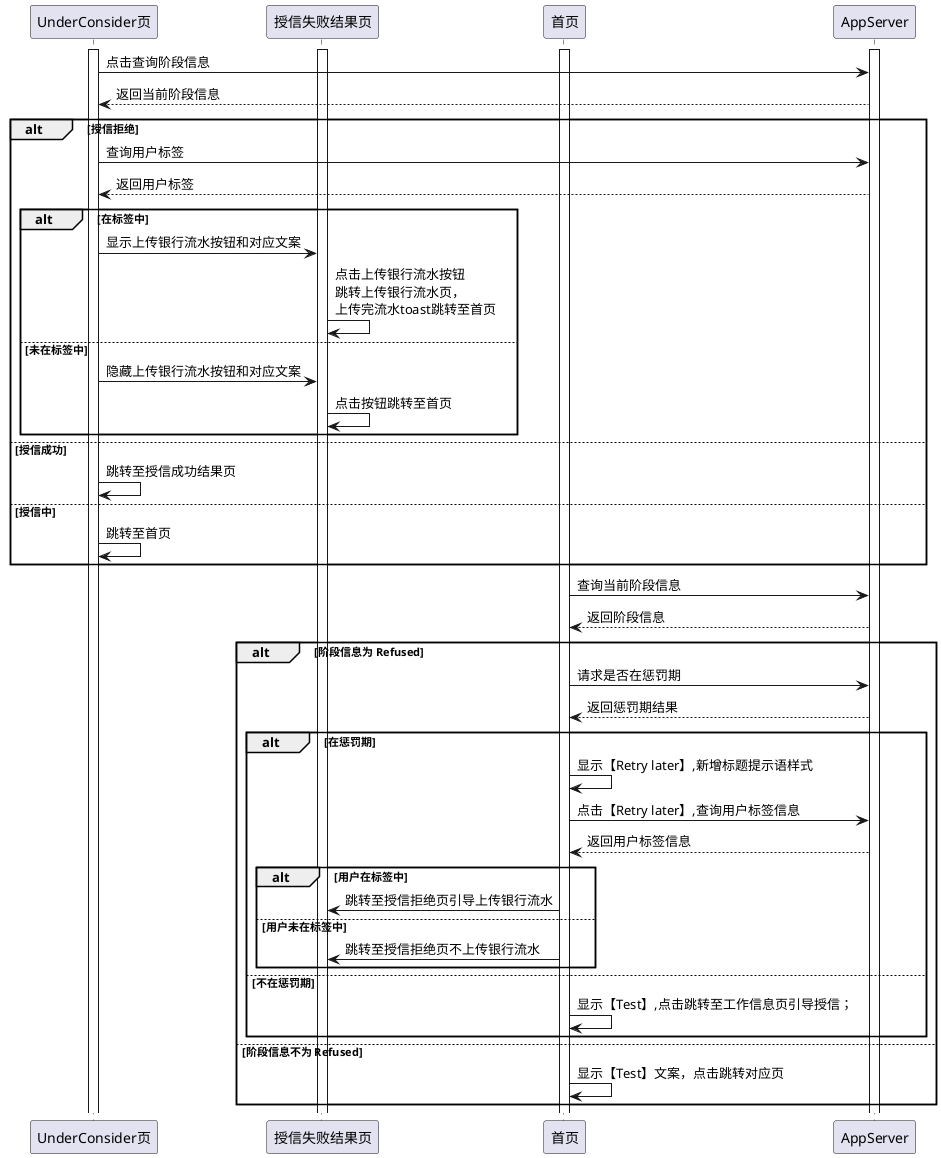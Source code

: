 @startuml
activate UnderConsider页
activate 授信失败结果页
activate 首页
activate AppServer

UnderConsider页->AppServer:点击查询阶段信息
AppServer-->UnderConsider页:返回当前阶段信息
    alt 授信拒绝
    UnderConsider页->AppServer:查询用户标签
    AppServer-->UnderConsider页:返回用户标签
        alt 在标签中
        UnderConsider页->授信失败结果页:显示上传银行流水按钮和对应文案
        授信失败结果页->授信失败结果页:点击上传银行流水按钮\n跳转上传银行流水页，\n上传完流水toast跳转至首页
        else 未在标签中
         UnderConsider页->授信失败结果页:隐藏上传银行流水按钮和对应文案
         授信失败结果页->授信失败结果页:点击按钮跳转至首页
        end

    else 授信成功
    UnderConsider页->UnderConsider页:跳转至授信成功结果页
    else 授信中
    UnderConsider页->UnderConsider页:跳转至首页
    end

首页->AppServer:查询当前阶段信息
AppServer-->首页:返回阶段信息

alt 阶段信息为 Refused
首页->AppServer:请求是否在惩罚期
AppServer-->首页:返回惩罚期结果
    alt 在惩罚期
    首页->首页:显示【Retry later】,新增标题提示语样式
    首页->AppServer:点击【Retry later】,查询用户标签信息
    AppServer-->首页:返回用户标签信息
        alt 用户在标签中
        首页->授信失败结果页:跳转至授信拒绝页引导上传银行流水
        else 用户未在标签中
         首页->授信失败结果页:跳转至授信拒绝页不上传银行流水
        end
    else 不在惩罚期
    首页->首页:显示【Test】,点击跳转至工作信息页引导授信；
    end
else 阶段信息不为 Refused
    首页->首页:显示【Test】文案，点击跳转对应页
end
@enduml
